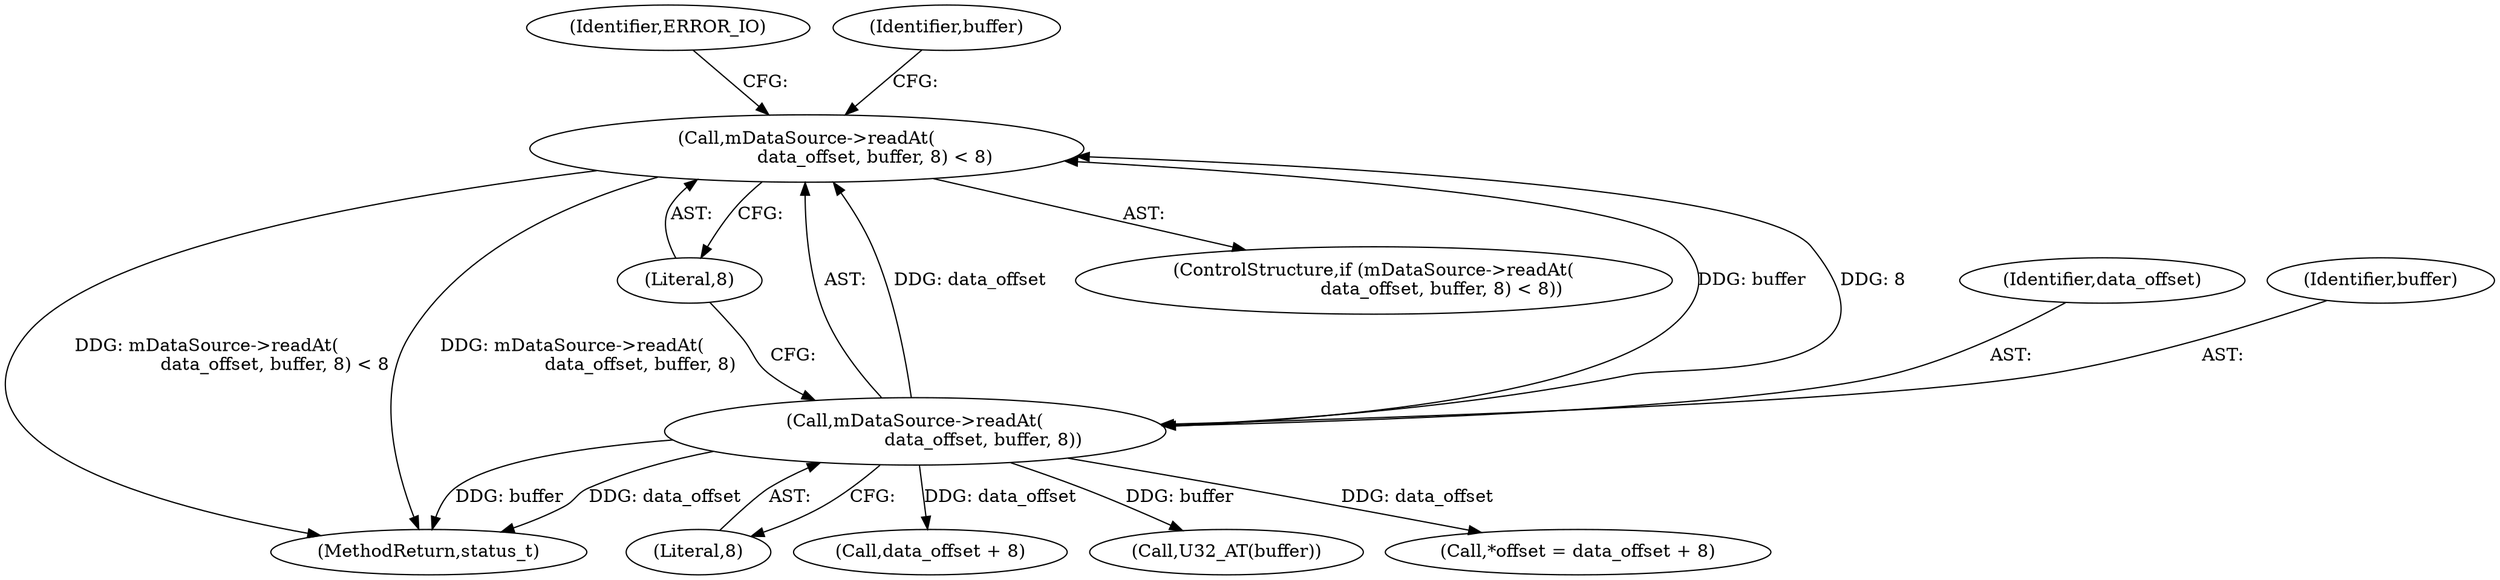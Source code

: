 digraph "0_Android_f81038006b4c59a5a148dcad887371206033c28f_2@API" {
"1001463" [label="(Call,mDataSource->readAt(\n                        data_offset, buffer, 8) < 8)"];
"1001464" [label="(Call,mDataSource->readAt(\n                        data_offset, buffer, 8))"];
"1001474" [label="(Call,U32_AT(buffer))"];
"1001531" [label="(Call,*offset = data_offset + 8)"];
"1001467" [label="(Literal,8)"];
"1003289" [label="(MethodReturn,status_t)"];
"1001463" [label="(Call,mDataSource->readAt(\n                        data_offset, buffer, 8) < 8)"];
"1001468" [label="(Literal,8)"];
"1001534" [label="(Call,data_offset + 8)"];
"1001465" [label="(Identifier,data_offset)"];
"1001466" [label="(Identifier,buffer)"];
"1001464" [label="(Call,mDataSource->readAt(\n                        data_offset, buffer, 8))"];
"1001471" [label="(Identifier,ERROR_IO)"];
"1001475" [label="(Identifier,buffer)"];
"1001462" [label="(ControlStructure,if (mDataSource->readAt(\n                        data_offset, buffer, 8) < 8))"];
"1001463" -> "1001462"  [label="AST: "];
"1001463" -> "1001468"  [label="CFG: "];
"1001464" -> "1001463"  [label="AST: "];
"1001468" -> "1001463"  [label="AST: "];
"1001471" -> "1001463"  [label="CFG: "];
"1001475" -> "1001463"  [label="CFG: "];
"1001463" -> "1003289"  [label="DDG: mDataSource->readAt(\n                        data_offset, buffer, 8)"];
"1001463" -> "1003289"  [label="DDG: mDataSource->readAt(\n                        data_offset, buffer, 8) < 8"];
"1001464" -> "1001463"  [label="DDG: data_offset"];
"1001464" -> "1001463"  [label="DDG: buffer"];
"1001464" -> "1001463"  [label="DDG: 8"];
"1001464" -> "1001467"  [label="CFG: "];
"1001465" -> "1001464"  [label="AST: "];
"1001466" -> "1001464"  [label="AST: "];
"1001467" -> "1001464"  [label="AST: "];
"1001468" -> "1001464"  [label="CFG: "];
"1001464" -> "1003289"  [label="DDG: buffer"];
"1001464" -> "1003289"  [label="DDG: data_offset"];
"1001464" -> "1001474"  [label="DDG: buffer"];
"1001464" -> "1001531"  [label="DDG: data_offset"];
"1001464" -> "1001534"  [label="DDG: data_offset"];
}
